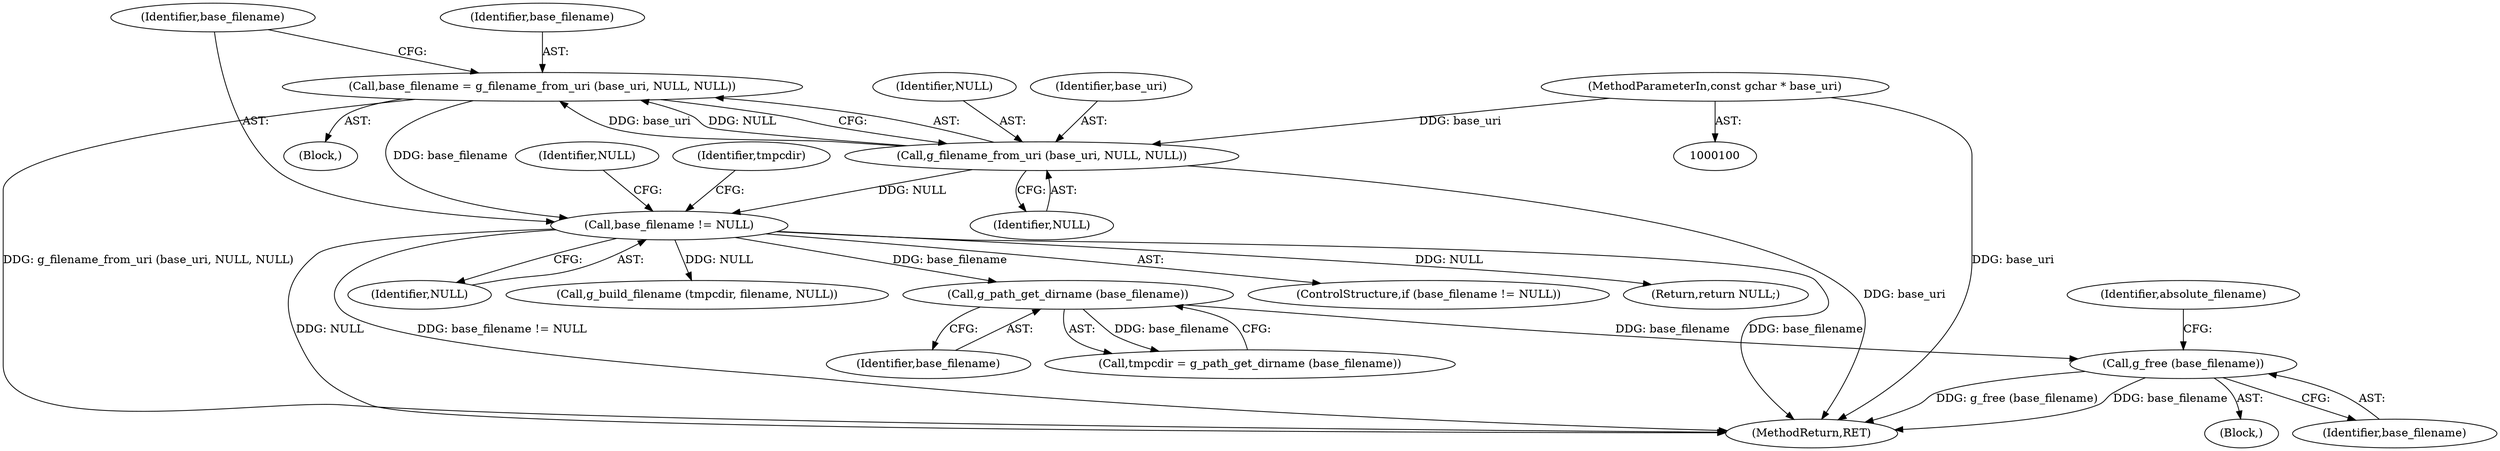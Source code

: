 digraph "0_librsvg_f9d69eadd2b16b00d1a1f9f286122123f8e547dd@API" {
"1000139" [label="(Call,g_free (base_filename))"];
"1000137" [label="(Call,g_path_get_dirname (base_filename))"];
"1000131" [label="(Call,base_filename != NULL)"];
"1000124" [label="(Call,base_filename = g_filename_from_uri (base_uri, NULL, NULL))"];
"1000126" [label="(Call,g_filename_from_uri (base_uri, NULL, NULL))"];
"1000102" [label="(MethodParameterIn,const gchar * base_uri)"];
"1000139" [label="(Call,g_free (base_filename))"];
"1000126" [label="(Call,g_filename_from_uri (base_uri, NULL, NULL))"];
"1000128" [label="(Identifier,NULL)"];
"1000130" [label="(ControlStructure,if (base_filename != NULL))"];
"1000143" [label="(Identifier,NULL)"];
"1000137" [label="(Call,g_path_get_dirname (base_filename))"];
"1000140" [label="(Identifier,base_filename)"];
"1000142" [label="(Return,return NULL;)"];
"1000136" [label="(Identifier,tmpcdir)"];
"1000138" [label="(Identifier,base_filename)"];
"1000135" [label="(Call,tmpcdir = g_path_get_dirname (base_filename))"];
"1000124" [label="(Call,base_filename = g_filename_from_uri (base_uri, NULL, NULL))"];
"1000129" [label="(Identifier,NULL)"];
"1000133" [label="(Identifier,NULL)"];
"1000131" [label="(Call,base_filename != NULL)"];
"1000125" [label="(Identifier,base_filename)"];
"1000127" [label="(Identifier,base_uri)"];
"1000102" [label="(MethodParameterIn,const gchar * base_uri)"];
"1000149" [label="(Identifier,absolute_filename)"];
"1000134" [label="(Block,)"];
"1000132" [label="(Identifier,base_filename)"];
"1000150" [label="(Call,g_build_filename (tmpcdir, filename, NULL))"];
"1000158" [label="(MethodReturn,RET)"];
"1000123" [label="(Block,)"];
"1000139" -> "1000134"  [label="AST: "];
"1000139" -> "1000140"  [label="CFG: "];
"1000140" -> "1000139"  [label="AST: "];
"1000149" -> "1000139"  [label="CFG: "];
"1000139" -> "1000158"  [label="DDG: g_free (base_filename)"];
"1000139" -> "1000158"  [label="DDG: base_filename"];
"1000137" -> "1000139"  [label="DDG: base_filename"];
"1000137" -> "1000135"  [label="AST: "];
"1000137" -> "1000138"  [label="CFG: "];
"1000138" -> "1000137"  [label="AST: "];
"1000135" -> "1000137"  [label="CFG: "];
"1000137" -> "1000135"  [label="DDG: base_filename"];
"1000131" -> "1000137"  [label="DDG: base_filename"];
"1000131" -> "1000130"  [label="AST: "];
"1000131" -> "1000133"  [label="CFG: "];
"1000132" -> "1000131"  [label="AST: "];
"1000133" -> "1000131"  [label="AST: "];
"1000136" -> "1000131"  [label="CFG: "];
"1000143" -> "1000131"  [label="CFG: "];
"1000131" -> "1000158"  [label="DDG: base_filename"];
"1000131" -> "1000158"  [label="DDG: NULL"];
"1000131" -> "1000158"  [label="DDG: base_filename != NULL"];
"1000124" -> "1000131"  [label="DDG: base_filename"];
"1000126" -> "1000131"  [label="DDG: NULL"];
"1000131" -> "1000142"  [label="DDG: NULL"];
"1000131" -> "1000150"  [label="DDG: NULL"];
"1000124" -> "1000123"  [label="AST: "];
"1000124" -> "1000126"  [label="CFG: "];
"1000125" -> "1000124"  [label="AST: "];
"1000126" -> "1000124"  [label="AST: "];
"1000132" -> "1000124"  [label="CFG: "];
"1000124" -> "1000158"  [label="DDG: g_filename_from_uri (base_uri, NULL, NULL)"];
"1000126" -> "1000124"  [label="DDG: base_uri"];
"1000126" -> "1000124"  [label="DDG: NULL"];
"1000126" -> "1000129"  [label="CFG: "];
"1000127" -> "1000126"  [label="AST: "];
"1000128" -> "1000126"  [label="AST: "];
"1000129" -> "1000126"  [label="AST: "];
"1000126" -> "1000158"  [label="DDG: base_uri"];
"1000102" -> "1000126"  [label="DDG: base_uri"];
"1000102" -> "1000100"  [label="AST: "];
"1000102" -> "1000158"  [label="DDG: base_uri"];
}
